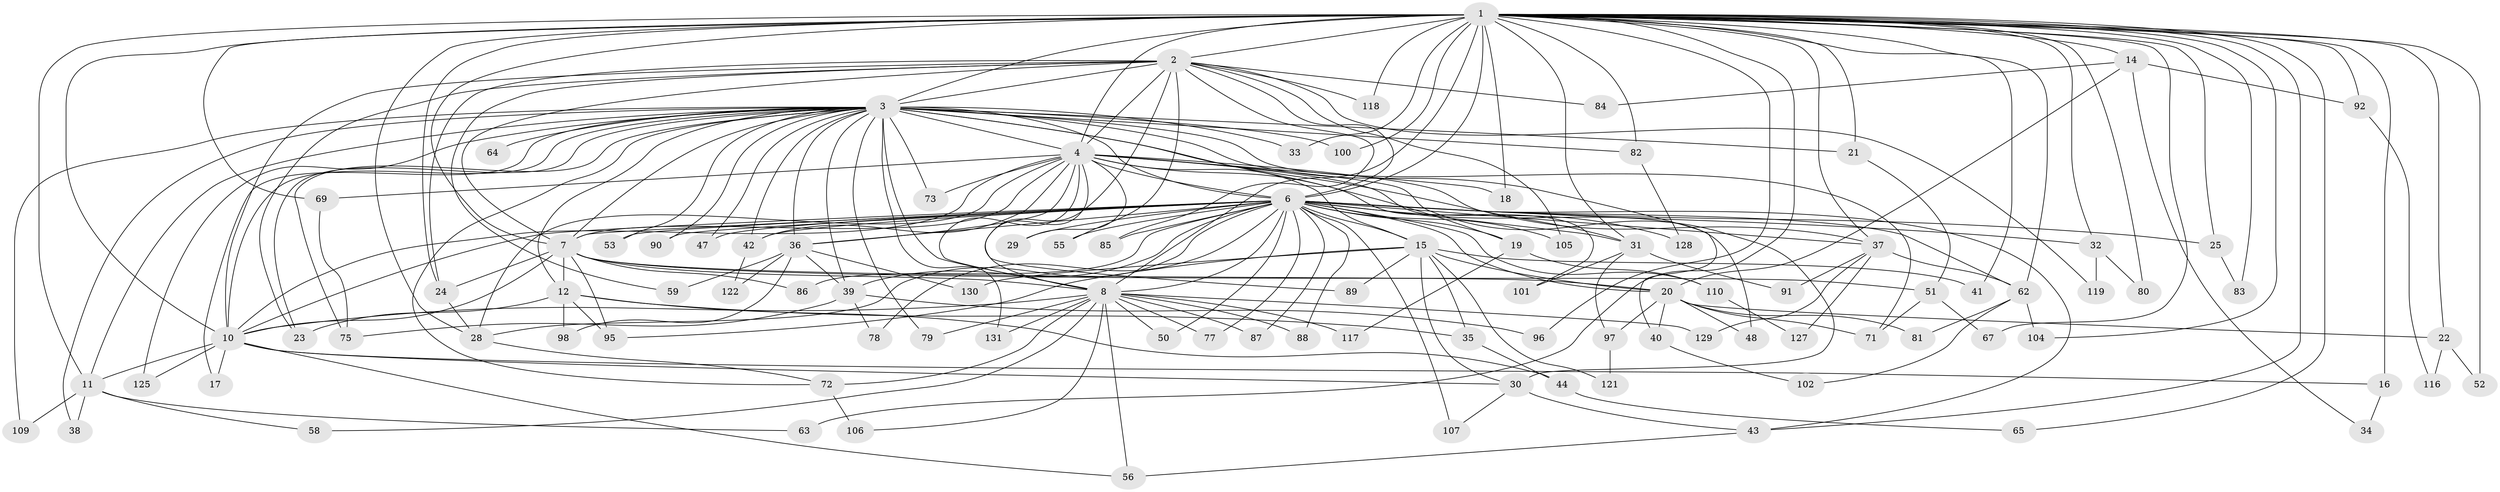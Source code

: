 // original degree distribution, {19: 0.022900763358778626, 18: 0.007633587786259542, 24: 0.007633587786259542, 31: 0.007633587786259542, 40: 0.007633587786259542, 16: 0.015267175572519083, 30: 0.007633587786259542, 7: 0.007633587786259542, 3: 0.1984732824427481, 8: 0.015267175572519083, 6: 0.022900763358778626, 10: 0.015267175572519083, 2: 0.5648854961832062, 4: 0.07633587786259542, 5: 0.022900763358778626}
// Generated by graph-tools (version 1.1) at 2025/41/03/06/25 10:41:36]
// undirected, 100 vertices, 230 edges
graph export_dot {
graph [start="1"]
  node [color=gray90,style=filled];
  1 [super="+5"];
  2 [super="+124"];
  3 [super="+9"];
  4 [super="+113"];
  6 [super="+103"];
  7;
  8 [super="+27"];
  10 [super="+111"];
  11 [super="+108"];
  12 [super="+13"];
  14 [super="+26"];
  15 [super="+123"];
  16;
  17;
  18 [super="+46"];
  19;
  20 [super="+126"];
  21 [super="+57"];
  22;
  23 [super="+94"];
  24 [super="+70"];
  25;
  28 [super="+45"];
  29;
  30 [super="+49"];
  31 [super="+114"];
  32;
  33 [super="+54"];
  34;
  35;
  36 [super="+68"];
  37 [super="+76"];
  38;
  39 [super="+66"];
  40;
  41;
  42 [super="+115"];
  43 [super="+60"];
  44 [super="+120"];
  47;
  48;
  50;
  51;
  52;
  53;
  55;
  56 [super="+61"];
  58;
  59;
  62 [super="+93"];
  63;
  64;
  65;
  67;
  69;
  71 [super="+112"];
  72 [super="+74"];
  73;
  75 [super="+99"];
  77;
  78;
  79;
  80;
  81;
  82;
  83;
  84;
  85;
  86;
  87;
  88;
  89;
  90;
  91;
  92;
  95;
  96;
  97;
  98;
  100;
  101;
  102;
  104;
  105;
  106;
  107;
  109;
  110;
  116;
  117;
  118;
  119;
  121;
  122;
  125;
  127;
  128;
  129;
  130;
  131;
  1 -- 2 [weight=2];
  1 -- 3 [weight=4];
  1 -- 4 [weight=2];
  1 -- 6 [weight=2];
  1 -- 7 [weight=2];
  1 -- 8 [weight=3];
  1 -- 10 [weight=2];
  1 -- 24;
  1 -- 28;
  1 -- 62;
  1 -- 65;
  1 -- 67;
  1 -- 69;
  1 -- 80;
  1 -- 100;
  1 -- 14;
  1 -- 16;
  1 -- 18 [weight=2];
  1 -- 82;
  1 -- 83;
  1 -- 22;
  1 -- 25;
  1 -- 92;
  1 -- 32;
  1 -- 33;
  1 -- 96;
  1 -- 37;
  1 -- 104;
  1 -- 41;
  1 -- 52;
  1 -- 118;
  1 -- 63;
  1 -- 11;
  1 -- 21;
  1 -- 31;
  1 -- 43;
  2 -- 3 [weight=2];
  2 -- 4;
  2 -- 6;
  2 -- 7;
  2 -- 8;
  2 -- 10;
  2 -- 55;
  2 -- 59;
  2 -- 84;
  2 -- 85;
  2 -- 105;
  2 -- 118;
  2 -- 119;
  2 -- 23;
  2 -- 24;
  3 -- 4 [weight=2];
  3 -- 6 [weight=3];
  3 -- 7 [weight=2];
  3 -- 8 [weight=2];
  3 -- 10 [weight=2];
  3 -- 12;
  3 -- 23;
  3 -- 38;
  3 -- 53;
  3 -- 64 [weight=2];
  3 -- 72;
  3 -- 90;
  3 -- 125;
  3 -- 131;
  3 -- 11;
  3 -- 71;
  3 -- 73;
  3 -- 75;
  3 -- 79;
  3 -- 17;
  3 -- 82;
  3 -- 19;
  3 -- 21;
  3 -- 31;
  3 -- 33 [weight=2];
  3 -- 36;
  3 -- 100;
  3 -- 40;
  3 -- 42;
  3 -- 109;
  3 -- 47;
  3 -- 39;
  4 -- 6 [weight=2];
  4 -- 7;
  4 -- 8;
  4 -- 10 [weight=2];
  4 -- 15;
  4 -- 18;
  4 -- 28;
  4 -- 29;
  4 -- 42;
  4 -- 48;
  4 -- 69;
  4 -- 73;
  4 -- 89;
  4 -- 101;
  4 -- 37;
  4 -- 36;
  4 -- 30;
  6 -- 7;
  6 -- 8;
  6 -- 10;
  6 -- 15;
  6 -- 19;
  6 -- 20;
  6 -- 25;
  6 -- 29;
  6 -- 31;
  6 -- 32;
  6 -- 36;
  6 -- 37;
  6 -- 39;
  6 -- 43;
  6 -- 47;
  6 -- 50;
  6 -- 53;
  6 -- 55;
  6 -- 77;
  6 -- 78;
  6 -- 85;
  6 -- 86;
  6 -- 87;
  6 -- 88;
  6 -- 90;
  6 -- 105;
  6 -- 107;
  6 -- 110;
  6 -- 128;
  6 -- 28;
  6 -- 62;
  6 -- 42;
  7 -- 8;
  7 -- 10;
  7 -- 12 [weight=2];
  7 -- 24;
  7 -- 51;
  7 -- 86;
  7 -- 95;
  7 -- 20;
  8 -- 10;
  8 -- 50;
  8 -- 72;
  8 -- 77;
  8 -- 87;
  8 -- 88;
  8 -- 106;
  8 -- 117;
  8 -- 129;
  8 -- 131;
  8 -- 58;
  8 -- 79;
  8 -- 56;
  10 -- 11;
  10 -- 16;
  10 -- 17;
  10 -- 30;
  10 -- 56;
  10 -- 125;
  11 -- 38;
  11 -- 58;
  11 -- 63;
  11 -- 109;
  12 -- 98;
  12 -- 35;
  12 -- 23;
  12 -- 44;
  12 -- 95;
  14 -- 34;
  14 -- 84;
  14 -- 92;
  14 -- 20;
  15 -- 20;
  15 -- 30;
  15 -- 35;
  15 -- 41;
  15 -- 89;
  15 -- 121;
  15 -- 130;
  15 -- 95;
  16 -- 34;
  19 -- 110;
  19 -- 117;
  20 -- 22;
  20 -- 40;
  20 -- 48;
  20 -- 81;
  20 -- 97;
  20 -- 71;
  21 -- 51;
  22 -- 52;
  22 -- 116;
  24 -- 28;
  25 -- 83;
  28 -- 72;
  30 -- 43;
  30 -- 107;
  31 -- 91;
  31 -- 97;
  31 -- 101;
  32 -- 80;
  32 -- 119;
  35 -- 44;
  36 -- 39;
  36 -- 59;
  36 -- 98;
  36 -- 122;
  36 -- 130;
  37 -- 62;
  37 -- 129;
  37 -- 91;
  37 -- 127;
  39 -- 96;
  39 -- 75;
  39 -- 78;
  40 -- 102;
  42 -- 122;
  43 -- 56;
  44 -- 65;
  51 -- 67;
  51 -- 71;
  62 -- 81;
  62 -- 102;
  62 -- 104;
  69 -- 75;
  72 -- 106;
  82 -- 128;
  92 -- 116;
  97 -- 121;
  110 -- 127;
}
